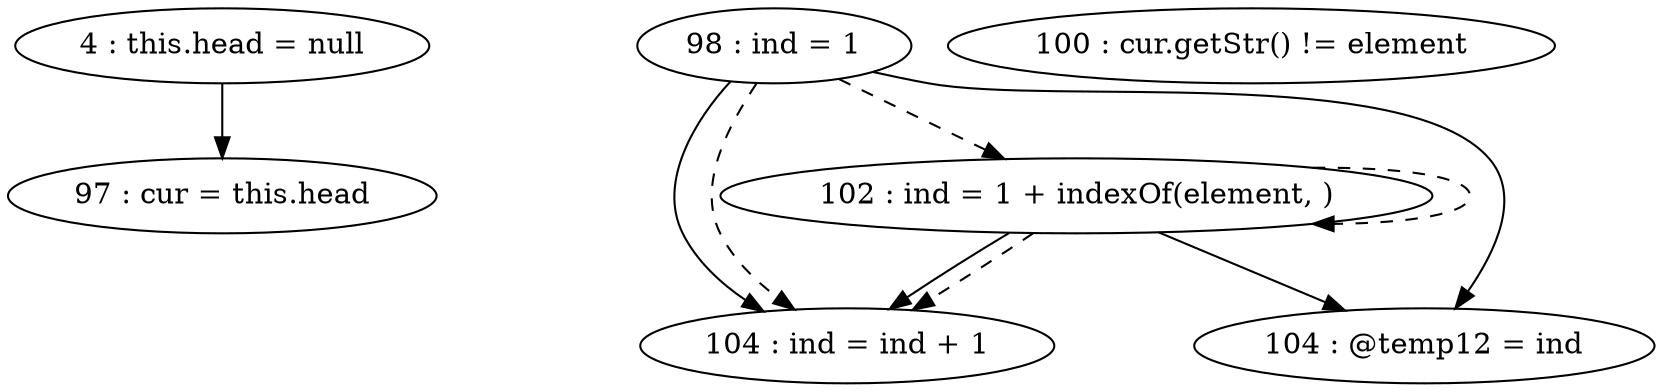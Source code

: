 digraph G {
"4 : this.head = null"
"4 : this.head = null" -> "97 : cur = this.head"
"97 : cur = this.head"
"98 : ind = 1"
"98 : ind = 1" -> "104 : ind = ind + 1"
"98 : ind = 1" -> "104 : @temp12 = ind"
"98 : ind = 1" -> "104 : ind = ind + 1" [style=dashed]
"98 : ind = 1" -> "102 : ind = 1 + indexOf(element, )" [style=dashed]
"100 : cur.getStr() != element"
"102 : ind = 1 + indexOf(element, )"
"102 : ind = 1 + indexOf(element, )" -> "104 : ind = ind + 1"
"102 : ind = 1 + indexOf(element, )" -> "104 : @temp12 = ind"
"102 : ind = 1 + indexOf(element, )" -> "104 : ind = ind + 1" [style=dashed]
"102 : ind = 1 + indexOf(element, )" -> "102 : ind = 1 + indexOf(element, )" [style=dashed]
"100 : cur.getStr() != element"
"104 : @temp12 = ind"
"104 : ind = ind + 1"
}